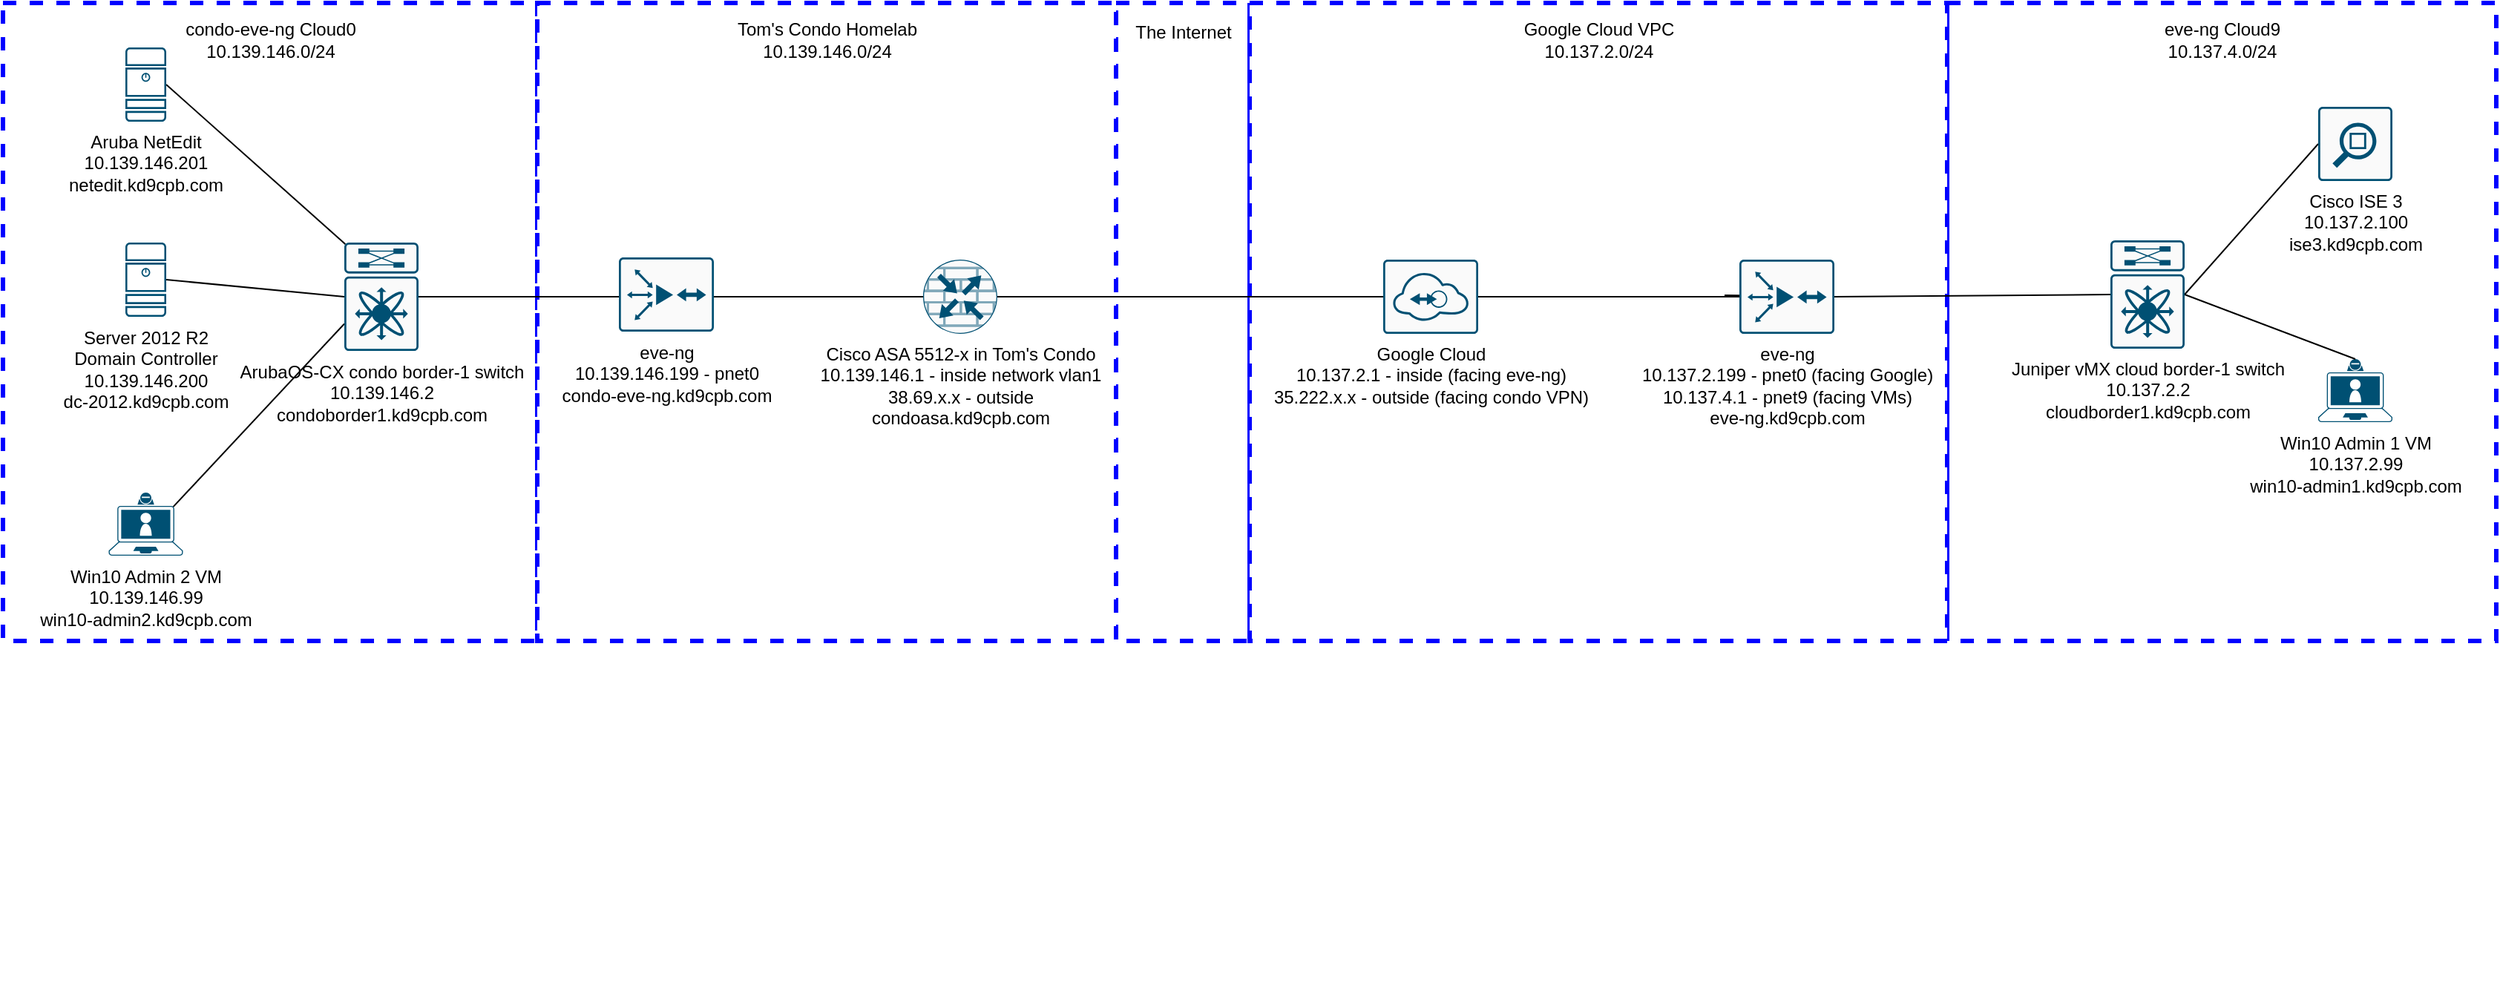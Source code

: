 <mxfile version="13.4.5" type="device"><diagram id="G-9wgaGXwwYEEGFCqt93" name="Page-1"><mxGraphModel dx="1858" dy="482" grid="1" gridSize="10" guides="1" tooltips="1" connect="1" arrows="1" fold="1" page="1" pageScale="1" pageWidth="850" pageHeight="1100" math="0" shadow="0"><root><mxCell id="0"/><mxCell id="1" parent="0"/><mxCell id="1zIlxCZvVPB1T7Ga7fM4-8" value="" style="whiteSpace=wrap;html=1;dashed=1;strokeWidth=3;strokeColor=#0000FF;" vertex="1" parent="1"><mxGeometry x="-840" y="30" width="360" height="430" as="geometry"/></mxCell><mxCell id="1zIlxCZvVPB1T7Ga7fM4-4" value="" style="whiteSpace=wrap;html=1;dashed=1;strokeWidth=3;strokeColor=#0000FF;" vertex="1" parent="1"><mxGeometry x="470" y="30" width="370" height="430" as="geometry"/></mxCell><mxCell id="AvZ7Kr3mK1H3WiHZLwZi-19" value="" style="whiteSpace=wrap;html=1;dashed=1;strokeWidth=3;strokeColor=#0000FF;" parent="1" vertex="1"><mxGeometry x="-90" y="30" width="90" height="430" as="geometry"/></mxCell><mxCell id="AvZ7Kr3mK1H3WiHZLwZi-18" value="" style="whiteSpace=wrap;html=1;dashed=1;strokeWidth=3;strokeColor=#0000FF;" parent="1" vertex="1"><mxGeometry y="30" width="470" height="430" as="geometry"/></mxCell><mxCell id="AvZ7Kr3mK1H3WiHZLwZi-16" value="" style="whiteSpace=wrap;html=1;dashed=1;strokeWidth=3;strokeColor=#0000FF;" parent="1" vertex="1"><mxGeometry x="-480" y="30" width="390" height="430" as="geometry"/></mxCell><mxCell id="AvZ7Kr3mK1H3WiHZLwZi-21" style="rounded=0;orthogonalLoop=1;jettySize=auto;html=1;exitX=0;exitY=0.5;exitDx=0;exitDy=0;exitPerimeter=0;entryX=1;entryY=0.5;entryDx=0;entryDy=0;entryPerimeter=0;endArrow=none;endFill=0;" parent="1" source="AvZ7Kr3mK1H3WiHZLwZi-2" target="AvZ7Kr3mK1H3WiHZLwZi-4" edge="1"><mxGeometry relative="1" as="geometry"/></mxCell><mxCell id="AvZ7Kr3mK1H3WiHZLwZi-2" value="Cisco ISE 3&lt;br&gt;10.137.2.100&lt;br&gt;ise3.kd9cpb.com" style="points=[[0.015,0.015,0],[0.985,0.015,0],[0.985,0.985,0],[0.015,0.985,0],[0.25,0,0],[0.5,0,0],[0.75,0,0],[1,0.25,0],[1,0.5,0],[1,0.75,0],[0.75,1,0],[0.5,1,0],[0.25,1,0],[0,0.75,0],[0,0.5,0],[0,0.25,0]];verticalLabelPosition=bottom;html=1;verticalAlign=top;aspect=fixed;align=center;pointerEvents=1;shape=mxgraph.cisco19.rect;prIcon=net_mgmt_appliance;fillColor=#FAFAFA;strokeColor=#005073;" parent="1" vertex="1"><mxGeometry x="720" y="100" width="50" height="50" as="geometry"/></mxCell><mxCell id="AvZ7Kr3mK1H3WiHZLwZi-3" value="Win10 Admin 1 VM&lt;br&gt;10.137.2.99&lt;br&gt;win10-admin1.kd9cpb.com" style="points=[[0.13,0.225,0],[0.5,0,0],[0.87,0.225,0],[0.885,0.5,0],[0.985,0.99,0],[0.5,1,0],[0.015,0.99,0],[0.115,0.5,0]];verticalLabelPosition=bottom;html=1;verticalAlign=top;aspect=fixed;align=center;pointerEvents=1;shape=mxgraph.cisco19.laptop_video_client;fillColor=#005073;strokeColor=none;" parent="1" vertex="1"><mxGeometry x="720" y="270" width="50" height="42.5" as="geometry"/></mxCell><mxCell id="AvZ7Kr3mK1H3WiHZLwZi-22" style="rounded=0;orthogonalLoop=1;jettySize=auto;html=1;exitX=1;exitY=0.5;exitDx=0;exitDy=0;exitPerimeter=0;entryX=0.5;entryY=0;entryDx=0;entryDy=0;entryPerimeter=0;endArrow=none;endFill=0;" parent="1" source="AvZ7Kr3mK1H3WiHZLwZi-4" target="AvZ7Kr3mK1H3WiHZLwZi-3" edge="1"><mxGeometry relative="1" as="geometry"/></mxCell><mxCell id="AvZ7Kr3mK1H3WiHZLwZi-4" value="Juniper vMX cloud border-1 switch&lt;br&gt;10.137.2.2&lt;br&gt;cloudborder1.kd9cpb.com" style="points=[[0.015,0.015,0],[0.985,0.015,0],[0.985,0.985,0],[0.015,0.985,0],[0.25,0,0],[0.5,0,0],[0.75,0,0],[1,0.25,0],[1,0.5,0],[1,0.75,0],[0.75,1,0],[0.5,1,0],[0.25,1,0],[0,0.75,0],[0,0.5,0],[0,0.25,0]];verticalLabelPosition=bottom;html=1;verticalAlign=top;aspect=fixed;align=center;pointerEvents=1;shape=mxgraph.cisco19.rect;prIcon=nexus_7k;fillColor=#FAFAFA;strokeColor=#005073;" parent="1" vertex="1"><mxGeometry x="580" y="190" width="50" height="73" as="geometry"/></mxCell><mxCell id="AvZ7Kr3mK1H3WiHZLwZi-23" style="rounded=0;orthogonalLoop=1;jettySize=auto;html=1;exitX=1;exitY=0.5;exitDx=0;exitDy=0;exitPerimeter=0;endArrow=none;endFill=0;" parent="1" source="1zIlxCZvVPB1T7Ga7fM4-1" edge="1"><mxGeometry relative="1" as="geometry"><mxPoint x="320" y="227" as="targetPoint"/></mxGeometry></mxCell><mxCell id="AvZ7Kr3mK1H3WiHZLwZi-5" value="Google Cloud&lt;br&gt;10.137.2.1 - inside (facing eve-ng)&lt;br&gt;35.222.x.x - outside (facing condo VPN)" style="points=[[0.015,0.015,0],[0.985,0.015,0],[0.985,0.985,0],[0.015,0.985,0],[0.25,0,0],[0.5,0,0],[0.75,0,0],[1,0.25,0],[1,0.5,0],[1,0.75,0],[0.75,1,0],[0.5,1,0],[0.25,1,0],[0,0.75,0],[0,0.5,0],[0,0.25,0]];verticalLabelPosition=bottom;html=1;verticalAlign=top;aspect=fixed;align=center;pointerEvents=1;shape=mxgraph.cisco19.rect;prIcon=nexus_1010;fillColor=#FAFAFA;strokeColor=#005073;" parent="1" vertex="1"><mxGeometry x="90" y="203" width="64" height="50" as="geometry"/></mxCell><mxCell id="AvZ7Kr3mK1H3WiHZLwZi-20" style="edgeStyle=orthogonalEdgeStyle;rounded=0;orthogonalLoop=1;jettySize=auto;html=1;exitX=1;exitY=0.5;exitDx=0;exitDy=0;exitPerimeter=0;entryX=0;entryY=0.5;entryDx=0;entryDy=0;entryPerimeter=0;endArrow=none;endFill=0;" parent="1" source="AvZ7Kr3mK1H3WiHZLwZi-6" target="AvZ7Kr3mK1H3WiHZLwZi-5" edge="1"><mxGeometry relative="1" as="geometry"/></mxCell><mxCell id="AvZ7Kr3mK1H3WiHZLwZi-42" style="edgeStyle=none;rounded=0;orthogonalLoop=1;jettySize=auto;html=1;exitX=0;exitY=0.5;exitDx=0;exitDy=0;exitPerimeter=0;entryX=1;entryY=0.5;entryDx=0;entryDy=0;entryPerimeter=0;endArrow=none;endFill=0;" parent="1" source="AvZ7Kr3mK1H3WiHZLwZi-6" target="AvZ7Kr3mK1H3WiHZLwZi-9" edge="1"><mxGeometry relative="1" as="geometry"/></mxCell><mxCell id="AvZ7Kr3mK1H3WiHZLwZi-6" value="Cisco ASA 5512-x in Tom's Condo&lt;br&gt;10.139.146.1 - inside network vlan1&lt;br&gt;38.69.x.x - outside&lt;br&gt;condoasa.kd9cpb.com" style="points=[[0.5,0,0],[1,0.5,0],[0.5,1,0],[0,0.5,0],[0.145,0.145,0],[0.856,0.145,0],[0.855,0.856,0],[0.145,0.855,0]];verticalLabelPosition=bottom;html=1;verticalAlign=top;aspect=fixed;align=center;pointerEvents=1;shape=mxgraph.cisco19.rect;prIcon=router_with_firewall;fillColor=#FAFAFA;strokeColor=#005073;" parent="1" vertex="1"><mxGeometry x="-220" y="203" width="50" height="50" as="geometry"/></mxCell><mxCell id="AvZ7Kr3mK1H3WiHZLwZi-7" value="Win10 Admin 2 VM&lt;br&gt;10.139.146.99&lt;br&gt;win10-admin2.kd9cpb.com" style="points=[[0.13,0.225,0],[0.5,0,0],[0.87,0.225,0],[0.885,0.5,0],[0.985,0.99,0],[0.5,1,0],[0.015,0.99,0],[0.115,0.5,0]];verticalLabelPosition=bottom;html=1;verticalAlign=top;aspect=fixed;align=center;pointerEvents=1;shape=mxgraph.cisco19.laptop_video_client;fillColor=#005073;strokeColor=none;" parent="1" vertex="1"><mxGeometry x="-768.75" y="360" width="50" height="42.5" as="geometry"/></mxCell><mxCell id="AvZ7Kr3mK1H3WiHZLwZi-8" value="Server 2012 R2 &lt;br&gt;Domain Controller&lt;br&gt;10.139.146.200&lt;br&gt;dc-2012.kd9cpb.com" style="points=[[0.015,0.015,0],[0.985,0.015,0],[0.985,0.985,0],[0.015,0.985,0],[0.25,0,0],[0.5,0,0],[0.75,0,0],[1,0.25,0],[1,0.5,0],[1,0.75,0],[0.75,1,0],[0.5,1,0],[0.25,1,0],[0,0.75,0],[0,0.5,0],[0,0.25,0]];verticalLabelPosition=bottom;html=1;verticalAlign=top;aspect=fixed;align=center;pointerEvents=1;shape=mxgraph.cisco19.server;fillColor=#005073;strokeColor=none;" parent="1" vertex="1"><mxGeometry x="-757.5" y="191.5" width="27.5" height="50" as="geometry"/></mxCell><mxCell id="AvZ7Kr3mK1H3WiHZLwZi-43" style="edgeStyle=none;rounded=0;orthogonalLoop=1;jettySize=auto;html=1;exitX=0.015;exitY=0.015;exitDx=0;exitDy=0;exitPerimeter=0;entryX=1;entryY=0.5;entryDx=0;entryDy=0;entryPerimeter=0;endArrow=none;endFill=0;" parent="1" source="AvZ7Kr3mK1H3WiHZLwZi-9" target="AvZ7Kr3mK1H3WiHZLwZi-10" edge="1"><mxGeometry relative="1" as="geometry"/></mxCell><mxCell id="AvZ7Kr3mK1H3WiHZLwZi-44" style="edgeStyle=none;rounded=0;orthogonalLoop=1;jettySize=auto;html=1;exitX=0;exitY=0.5;exitDx=0;exitDy=0;exitPerimeter=0;entryX=1;entryY=0.5;entryDx=0;entryDy=0;entryPerimeter=0;endArrow=none;endFill=0;" parent="1" source="AvZ7Kr3mK1H3WiHZLwZi-9" target="AvZ7Kr3mK1H3WiHZLwZi-8" edge="1"><mxGeometry relative="1" as="geometry"/></mxCell><mxCell id="AvZ7Kr3mK1H3WiHZLwZi-45" style="edgeStyle=none;rounded=0;orthogonalLoop=1;jettySize=auto;html=1;exitX=0;exitY=0.75;exitDx=0;exitDy=0;exitPerimeter=0;entryX=0.87;entryY=0.225;entryDx=0;entryDy=0;entryPerimeter=0;endArrow=none;endFill=0;" parent="1" source="AvZ7Kr3mK1H3WiHZLwZi-9" target="AvZ7Kr3mK1H3WiHZLwZi-7" edge="1"><mxGeometry relative="1" as="geometry"/></mxCell><mxCell id="AvZ7Kr3mK1H3WiHZLwZi-9" value="ArubaOS-CX condo border-1 switch&lt;br&gt;10.139.146.2&lt;br&gt;condoborder1.kd9cpb.com" style="points=[[0.015,0.015,0],[0.985,0.015,0],[0.985,0.985,0],[0.015,0.985,0],[0.25,0,0],[0.5,0,0],[0.75,0,0],[1,0.25,0],[1,0.5,0],[1,0.75,0],[0.75,1,0],[0.5,1,0],[0.25,1,0],[0,0.75,0],[0,0.5,0],[0,0.25,0]];verticalLabelPosition=bottom;html=1;verticalAlign=top;aspect=fixed;align=center;pointerEvents=1;shape=mxgraph.cisco19.rect;prIcon=nexus_7k;fillColor=#FAFAFA;strokeColor=#005073;" parent="1" vertex="1"><mxGeometry x="-610" y="191.5" width="50" height="73" as="geometry"/></mxCell><mxCell id="AvZ7Kr3mK1H3WiHZLwZi-10" value="Aruba NetEdit&lt;br&gt;10.139.146.201&lt;br&gt;netedit.kd9cpb.com" style="points=[[0.015,0.015,0],[0.985,0.015,0],[0.985,0.985,0],[0.015,0.985,0],[0.25,0,0],[0.5,0,0],[0.75,0,0],[1,0.25,0],[1,0.5,0],[1,0.75,0],[0.75,1,0],[0.5,1,0],[0.25,1,0],[0,0.75,0],[0,0.5,0],[0,0.25,0]];verticalLabelPosition=bottom;html=1;verticalAlign=top;aspect=fixed;align=center;pointerEvents=1;shape=mxgraph.cisco19.server;fillColor=#005073;strokeColor=none;" parent="1" vertex="1"><mxGeometry x="-757.5" y="60" width="27.5" height="50" as="geometry"/></mxCell><mxCell id="AvZ7Kr3mK1H3WiHZLwZi-15" style="edgeStyle=orthogonalEdgeStyle;rounded=0;orthogonalLoop=1;jettySize=auto;html=1;exitX=0.5;exitY=1;exitDx=0;exitDy=0;exitPerimeter=0;" parent="1" edge="1"><mxGeometry relative="1" as="geometry"><mxPoint x="-450" y="692.5" as="sourcePoint"/><mxPoint x="-450" y="692.5" as="targetPoint"/></mxGeometry></mxCell><mxCell id="AvZ7Kr3mK1H3WiHZLwZi-24" value="Google Cloud VPC&lt;br&gt;10.137.2.0/24" style="text;html=1;align=center;verticalAlign=middle;resizable=0;points=[];autosize=1;" parent="1" vertex="1"><mxGeometry x="175" y="40" width="120" height="30" as="geometry"/></mxCell><mxCell id="AvZ7Kr3mK1H3WiHZLwZi-25" value="The Internet" style="text;html=1;align=center;verticalAlign=middle;resizable=0;points=[];autosize=1;" parent="1" vertex="1"><mxGeometry x="-85" y="40" width="80" height="20" as="geometry"/></mxCell><mxCell id="AvZ7Kr3mK1H3WiHZLwZi-40" value="Tom's Condo Homelab&lt;br&gt;10.139.146.0/24" style="text;html=1;align=center;verticalAlign=middle;resizable=0;points=[];autosize=1;" parent="1" vertex="1"><mxGeometry x="-355" y="40" width="140" height="30" as="geometry"/></mxCell><mxCell id="1zIlxCZvVPB1T7Ga7fM4-1" value="eve-ng&lt;br&gt;10.137.2.199 - pnet0 (facing Google)&lt;br&gt;10.137.4.1 - pnet9 (facing VMs)&lt;br&gt;eve-ng.kd9cpb.com" style="points=[[0.015,0.015,0],[0.985,0.015,0],[0.985,0.985,0],[0.015,0.985,0],[0.25,0,0],[0.5,0,0],[0.75,0,0],[1,0.25,0],[1,0.5,0],[1,0.75,0],[0.75,1,0],[0.5,1,0],[0.25,1,0],[0,0.75,0],[0,0.5,0],[0,0.25,0]];verticalLabelPosition=bottom;html=1;verticalAlign=top;aspect=fixed;align=center;pointerEvents=1;shape=mxgraph.cisco19.rect;prIcon=router_with_firewall2;fillColor=#FAFAFA;strokeColor=#005073;" vertex="1" parent="1"><mxGeometry x="330" y="203" width="64" height="50" as="geometry"/></mxCell><mxCell id="1zIlxCZvVPB1T7Ga7fM4-2" style="rounded=0;orthogonalLoop=1;jettySize=auto;html=1;exitX=1;exitY=0.5;exitDx=0;exitDy=0;exitPerimeter=0;endArrow=none;endFill=0;" edge="1" parent="1" source="AvZ7Kr3mK1H3WiHZLwZi-5" target="1zIlxCZvVPB1T7Ga7fM4-1"><mxGeometry relative="1" as="geometry"><mxPoint x="154" y="228" as="sourcePoint"/><mxPoint x="320" y="227" as="targetPoint"/></mxGeometry></mxCell><mxCell id="1zIlxCZvVPB1T7Ga7fM4-3" style="rounded=0;orthogonalLoop=1;jettySize=auto;html=1;exitX=1;exitY=0.5;exitDx=0;exitDy=0;exitPerimeter=0;endArrow=none;endFill=0;entryX=0;entryY=0.5;entryDx=0;entryDy=0;entryPerimeter=0;" edge="1" parent="1" source="1zIlxCZvVPB1T7Ga7fM4-1" target="AvZ7Kr3mK1H3WiHZLwZi-4"><mxGeometry relative="1" as="geometry"><mxPoint x="164" y="238" as="sourcePoint"/><mxPoint x="340" y="238" as="targetPoint"/></mxGeometry></mxCell><mxCell id="1zIlxCZvVPB1T7Ga7fM4-5" value="eve-ng Cloud9&lt;br&gt;10.137.4.0/24" style="text;html=1;align=center;verticalAlign=middle;resizable=0;points=[];autosize=1;" vertex="1" parent="1"><mxGeometry x="610" y="40" width="90" height="30" as="geometry"/></mxCell><mxCell id="1zIlxCZvVPB1T7Ga7fM4-6" value="eve-ng&lt;br&gt;10.139.146.199 - pnet0&lt;br&gt;condo-eve-ng.kd9cpb.com" style="points=[[0.015,0.015,0],[0.985,0.015,0],[0.985,0.985,0],[0.015,0.985,0],[0.25,0,0],[0.5,0,0],[0.75,0,0],[1,0.25,0],[1,0.5,0],[1,0.75,0],[0.75,1,0],[0.5,1,0],[0.25,1,0],[0,0.75,0],[0,0.5,0],[0,0.25,0]];verticalLabelPosition=bottom;html=1;verticalAlign=top;aspect=fixed;align=center;pointerEvents=1;shape=mxgraph.cisco19.rect;prIcon=router_with_firewall2;fillColor=#FAFAFA;strokeColor=#005073;" vertex="1" parent="1"><mxGeometry x="-425" y="201.5" width="64" height="50" as="geometry"/></mxCell><mxCell id="1zIlxCZvVPB1T7Ga7fM4-9" value="condo-eve-ng Cloud0&lt;br&gt;10.139.146.0/24" style="text;html=1;align=center;verticalAlign=middle;resizable=0;points=[];autosize=1;" vertex="1" parent="1"><mxGeometry x="-725" y="40" width="130" height="30" as="geometry"/></mxCell></root></mxGraphModel></diagram></mxfile>
